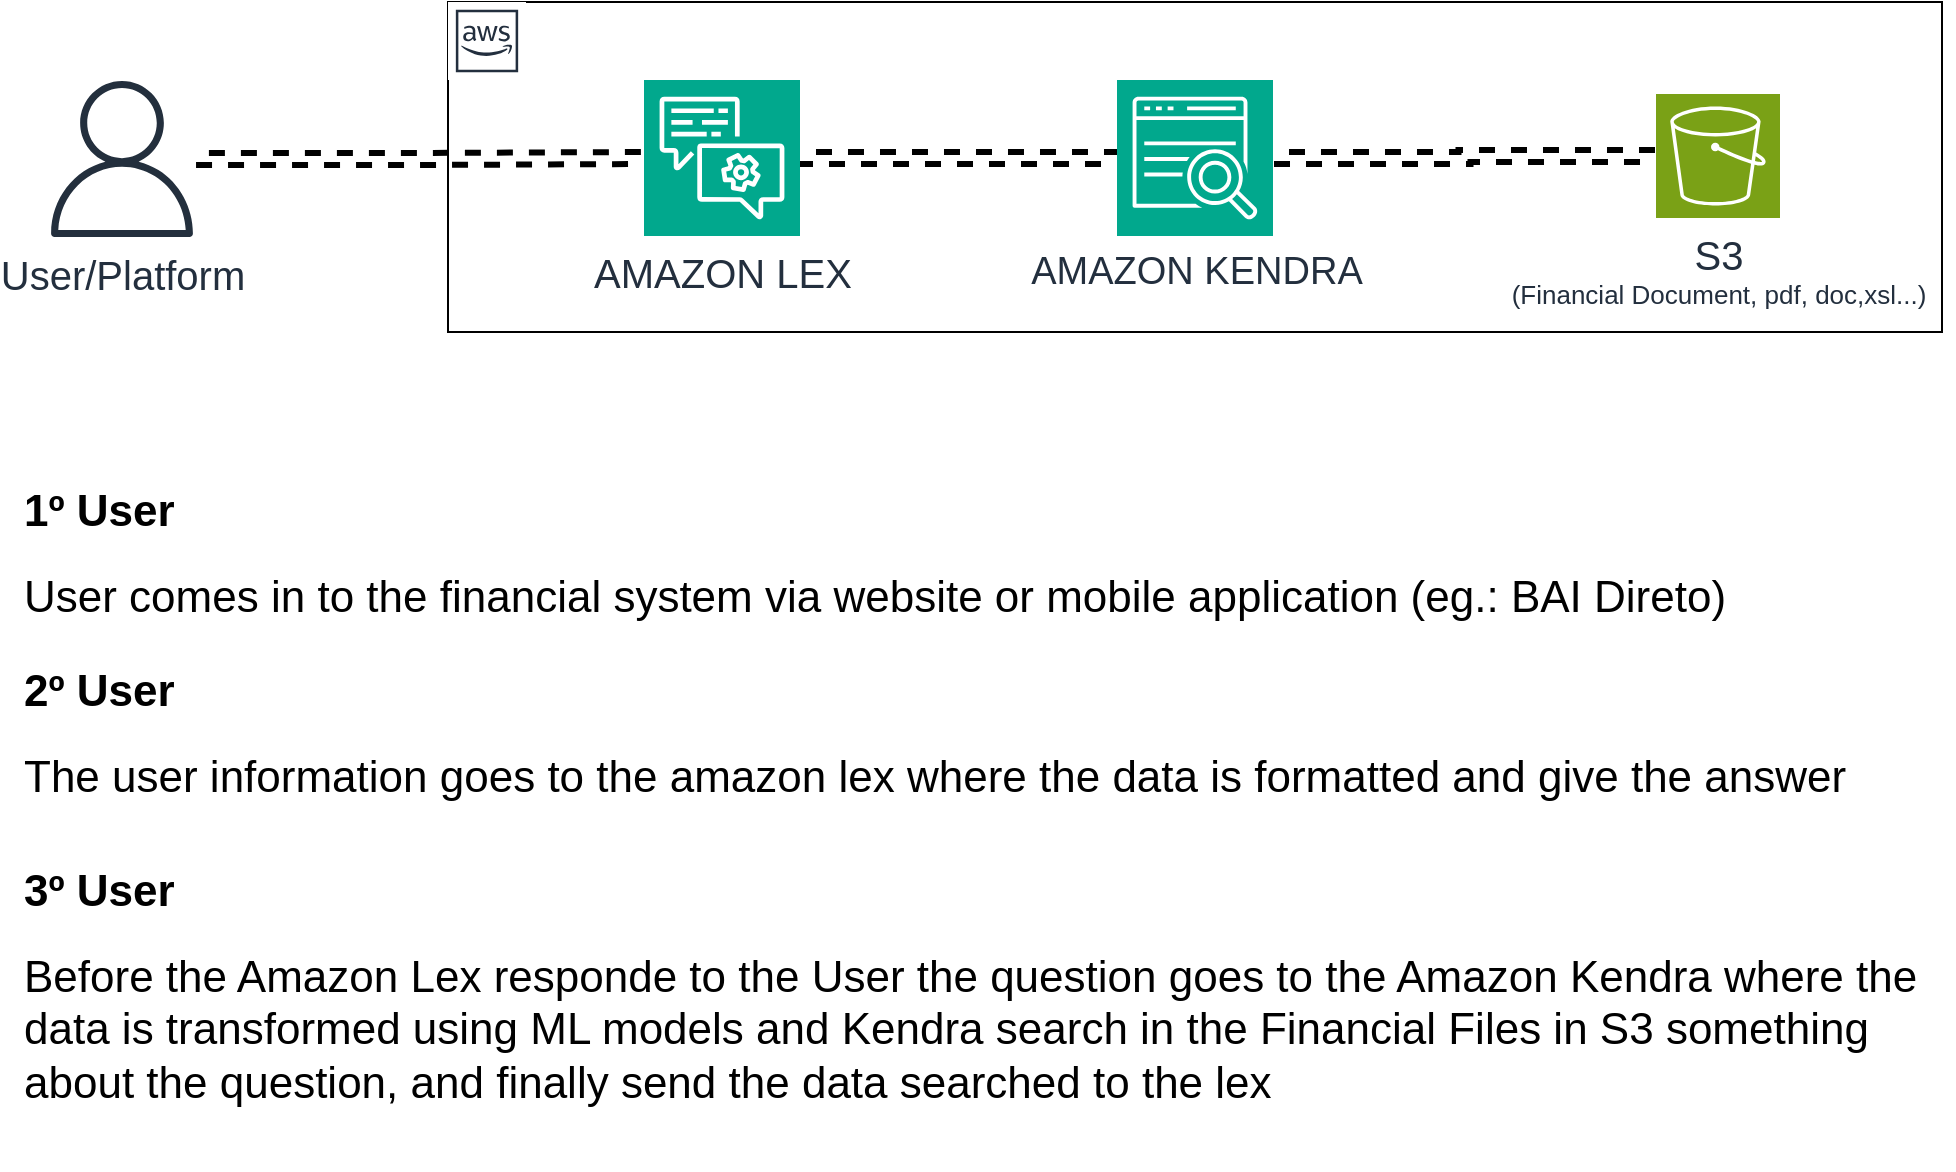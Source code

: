 <mxfile version="22.1.11" type="github">
  <diagram name="Page-1" id="jTFOg6rgV-OEBF78EIUw">
    <mxGraphModel dx="1474" dy="911" grid="0" gridSize="10" guides="1" tooltips="1" connect="1" arrows="1" fold="1" page="1" pageScale="1" pageWidth="1100" pageHeight="850" math="0" shadow="0">
      <root>
        <mxCell id="0" />
        <mxCell id="1" parent="0" />
        <mxCell id="gIxxEtQwmQU1yNKc5Ncr-13" value="&lt;h1 style=&quot;&quot;&gt;&lt;font style=&quot;font-size: 22px;&quot;&gt;1º User&lt;/font&gt;&lt;/h1&gt;&lt;p style=&quot;&quot;&gt;&lt;font style=&quot;font-size: 22px;&quot;&gt;User comes in to the financial system via website or mobile application (eg.: BAI Direto)&lt;/font&gt;&lt;/p&gt;" style="text;html=1;strokeColor=none;fillColor=none;spacing=5;spacingTop=-20;whiteSpace=wrap;overflow=hidden;rounded=0;" vertex="1" parent="1">
          <mxGeometry x="50" y="320" width="970" height="100" as="geometry" />
        </mxCell>
        <mxCell id="gIxxEtQwmQU1yNKc5Ncr-15" value="&lt;h1 style=&quot;&quot;&gt;&lt;font style=&quot;font-size: 22px;&quot;&gt;2º User&lt;/font&gt;&lt;/h1&gt;&lt;p style=&quot;&quot;&gt;&lt;span style=&quot;font-size: 22px;&quot;&gt;The user information goes to the amazon lex where the data is formatted and give the answer&lt;/span&gt;&lt;/p&gt;" style="text;html=1;strokeColor=none;fillColor=none;spacing=5;spacingTop=-20;whiteSpace=wrap;overflow=hidden;rounded=0;" vertex="1" parent="1">
          <mxGeometry x="50" y="410" width="970" height="100" as="geometry" />
        </mxCell>
        <mxCell id="gIxxEtQwmQU1yNKc5Ncr-16" value="&lt;h1 style=&quot;&quot;&gt;&lt;font style=&quot;font-size: 22px;&quot;&gt;3º User&lt;/font&gt;&lt;/h1&gt;&lt;p style=&quot;&quot;&gt;&lt;span style=&quot;font-size: 22px;&quot;&gt;Before the Amazon Lex responde to the User the question goes to the Amazon Kendra where the data is transformed using ML models and Kendra search in the Financial Files in S3 something about the question, and finally send the data searched to the lex&lt;/span&gt;&lt;/p&gt;" style="text;html=1;strokeColor=none;fillColor=none;spacing=5;spacingTop=-20;whiteSpace=wrap;overflow=hidden;rounded=0;" vertex="1" parent="1">
          <mxGeometry x="50" y="510" width="970" height="160" as="geometry" />
        </mxCell>
        <mxCell id="gIxxEtQwmQU1yNKc5Ncr-18" value="" style="group" vertex="1" connectable="0" parent="1">
          <mxGeometry x="65" y="86" width="949" height="165" as="geometry" />
        </mxCell>
        <mxCell id="gIxxEtQwmQU1yNKc5Ncr-1" value="&lt;font style=&quot;font-size: 20px;&quot;&gt;User/Platform&lt;/font&gt;" style="sketch=0;outlineConnect=0;fontColor=#232F3E;gradientColor=none;fillColor=#232F3D;strokeColor=none;dashed=0;verticalLabelPosition=bottom;verticalAlign=top;align=center;html=1;fontSize=12;fontStyle=0;aspect=fixed;pointerEvents=1;shape=mxgraph.aws4.user;" vertex="1" parent="gIxxEtQwmQU1yNKc5Ncr-18">
          <mxGeometry y="39.5" width="78" height="78" as="geometry" />
        </mxCell>
        <mxCell id="gIxxEtQwmQU1yNKc5Ncr-4" value="" style="group" vertex="1" connectable="0" parent="gIxxEtQwmQU1yNKc5Ncr-18">
          <mxGeometry x="202" width="747" height="165" as="geometry" />
        </mxCell>
        <mxCell id="gIxxEtQwmQU1yNKc5Ncr-3" value="" style="rounded=0;whiteSpace=wrap;html=1;" vertex="1" parent="gIxxEtQwmQU1yNKc5Ncr-4">
          <mxGeometry width="747" height="165" as="geometry" />
        </mxCell>
        <mxCell id="gIxxEtQwmQU1yNKc5Ncr-2" value="" style="sketch=0;outlineConnect=0;fontColor=#232F3E;gradientColor=none;strokeColor=#232F3E;fillColor=#ffffff;dashed=0;verticalLabelPosition=bottom;verticalAlign=top;align=center;html=1;fontSize=12;fontStyle=0;aspect=fixed;shape=mxgraph.aws4.resourceIcon;resIcon=mxgraph.aws4.aws_cloud;" vertex="1" parent="gIxxEtQwmQU1yNKc5Ncr-4">
          <mxGeometry width="39" height="39" as="geometry" />
        </mxCell>
        <mxCell id="gIxxEtQwmQU1yNKc5Ncr-5" value="&lt;font style=&quot;font-size: 20px;&quot;&gt;AMAZON LEX&lt;/font&gt;" style="sketch=0;points=[[0,0,0],[0.25,0,0],[0.5,0,0],[0.75,0,0],[1,0,0],[0,1,0],[0.25,1,0],[0.5,1,0],[0.75,1,0],[1,1,0],[0,0.25,0],[0,0.5,0],[0,0.75,0],[1,0.25,0],[1,0.5,0],[1,0.75,0]];outlineConnect=0;fontColor=#232F3E;fillColor=#01A88D;strokeColor=#ffffff;dashed=0;verticalLabelPosition=bottom;verticalAlign=top;align=center;html=1;fontSize=12;fontStyle=0;aspect=fixed;shape=mxgraph.aws4.resourceIcon;resIcon=mxgraph.aws4.lex;" vertex="1" parent="gIxxEtQwmQU1yNKc5Ncr-4">
          <mxGeometry x="98" y="39" width="78" height="78" as="geometry" />
        </mxCell>
        <mxCell id="gIxxEtQwmQU1yNKc5Ncr-6" value="&lt;font style=&quot;font-size: 19px;&quot;&gt;AMAZON KENDRA&lt;/font&gt;" style="sketch=0;points=[[0,0,0],[0.25,0,0],[0.5,0,0],[0.75,0,0],[1,0,0],[0,1,0],[0.25,1,0],[0.5,1,0],[0.75,1,0],[1,1,0],[0,0.25,0],[0,0.5,0],[0,0.75,0],[1,0.25,0],[1,0.5,0],[1,0.75,0]];outlineConnect=0;fontColor=#232F3E;fillColor=#01A88D;strokeColor=#ffffff;dashed=0;verticalLabelPosition=bottom;verticalAlign=top;align=center;html=1;fontSize=12;fontStyle=0;aspect=fixed;shape=mxgraph.aws4.resourceIcon;resIcon=mxgraph.aws4.kendra;" vertex="1" parent="gIxxEtQwmQU1yNKc5Ncr-4">
          <mxGeometry x="334.5" y="39" width="78" height="78" as="geometry" />
        </mxCell>
        <mxCell id="gIxxEtQwmQU1yNKc5Ncr-7" value="&lt;font style=&quot;&quot;&gt;&lt;span style=&quot;font-size: 20px;&quot;&gt;S3 &lt;/span&gt;&lt;br&gt;&lt;font style=&quot;font-size: 13px;&quot;&gt;(Financial Document, pdf, doc,xsl...)&lt;/font&gt;&lt;/font&gt;" style="sketch=0;points=[[0,0,0],[0.25,0,0],[0.5,0,0],[0.75,0,0],[1,0,0],[0,1,0],[0.25,1,0],[0.5,1,0],[0.75,1,0],[1,1,0],[0,0.25,0],[0,0.5,0],[0,0.75,0],[1,0.25,0],[1,0.5,0],[1,0.75,0]];outlineConnect=0;fontColor=#232F3E;fillColor=#7AA116;strokeColor=#ffffff;dashed=0;verticalLabelPosition=bottom;verticalAlign=top;align=center;html=1;fontSize=12;fontStyle=0;aspect=fixed;shape=mxgraph.aws4.resourceIcon;resIcon=mxgraph.aws4.s3;" vertex="1" parent="gIxxEtQwmQU1yNKc5Ncr-4">
          <mxGeometry x="604" y="46" width="62" height="62" as="geometry" />
        </mxCell>
        <mxCell id="gIxxEtQwmQU1yNKc5Ncr-9" style="edgeStyle=orthogonalEdgeStyle;rounded=0;orthogonalLoop=1;jettySize=auto;html=1;entryX=0;entryY=0.5;entryDx=0;entryDy=0;entryPerimeter=0;strokeWidth=3;flowAnimation=1;shape=link;" edge="1" parent="gIxxEtQwmQU1yNKc5Ncr-4" source="gIxxEtQwmQU1yNKc5Ncr-5" target="gIxxEtQwmQU1yNKc5Ncr-6">
          <mxGeometry relative="1" as="geometry" />
        </mxCell>
        <mxCell id="gIxxEtQwmQU1yNKc5Ncr-12" style="edgeStyle=orthogonalEdgeStyle;rounded=0;orthogonalLoop=1;jettySize=auto;html=1;exitX=1;exitY=0.5;exitDx=0;exitDy=0;exitPerimeter=0;entryX=0;entryY=0.5;entryDx=0;entryDy=0;entryPerimeter=0;strokeWidth=3;flowAnimation=1;shape=link;" edge="1" parent="gIxxEtQwmQU1yNKc5Ncr-4" source="gIxxEtQwmQU1yNKc5Ncr-6" target="gIxxEtQwmQU1yNKc5Ncr-7">
          <mxGeometry relative="1" as="geometry" />
        </mxCell>
        <mxCell id="gIxxEtQwmQU1yNKc5Ncr-8" style="edgeStyle=orthogonalEdgeStyle;rounded=0;orthogonalLoop=1;jettySize=auto;html=1;entryX=0;entryY=0.5;entryDx=0;entryDy=0;entryPerimeter=0;strokeWidth=3;flowAnimation=1;shape=link;" edge="1" parent="gIxxEtQwmQU1yNKc5Ncr-18" source="gIxxEtQwmQU1yNKc5Ncr-1" target="gIxxEtQwmQU1yNKc5Ncr-5">
          <mxGeometry relative="1" as="geometry" />
        </mxCell>
      </root>
    </mxGraphModel>
  </diagram>
</mxfile>

